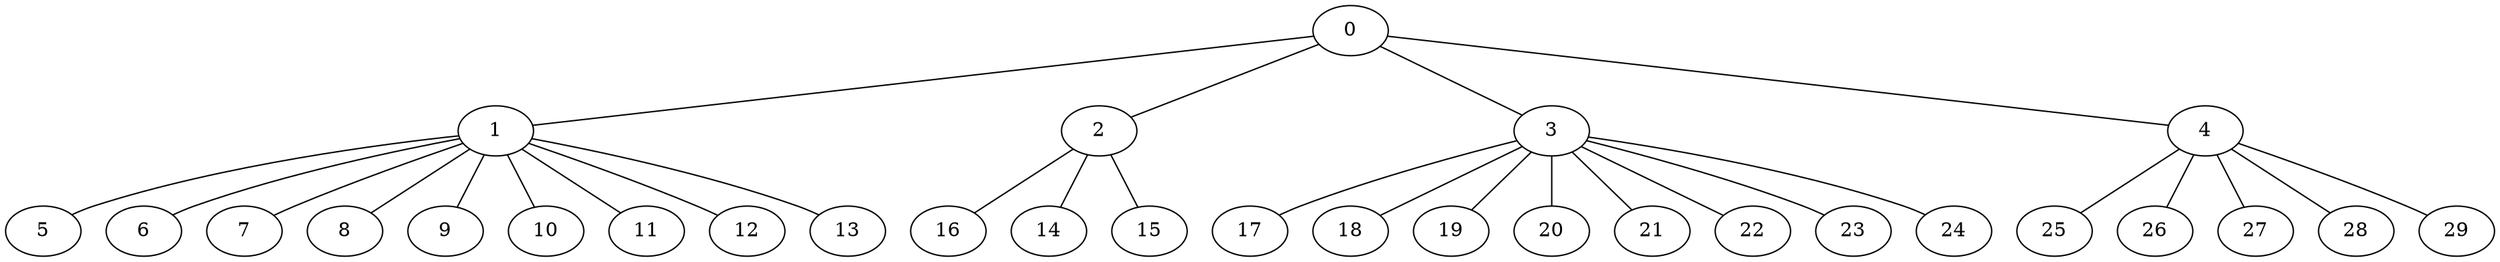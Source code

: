 
graph graphname {
    0 -- 1
0 -- 2
0 -- 3
0 -- 4
1 -- 5
1 -- 6
1 -- 7
1 -- 8
1 -- 9
1 -- 10
1 -- 11
1 -- 12
1 -- 13
2 -- 16
2 -- 14
2 -- 15
3 -- 17
3 -- 18
3 -- 19
3 -- 20
3 -- 21
3 -- 22
3 -- 23
3 -- 24
4 -- 25
4 -- 26
4 -- 27
4 -- 28
4 -- 29

}
